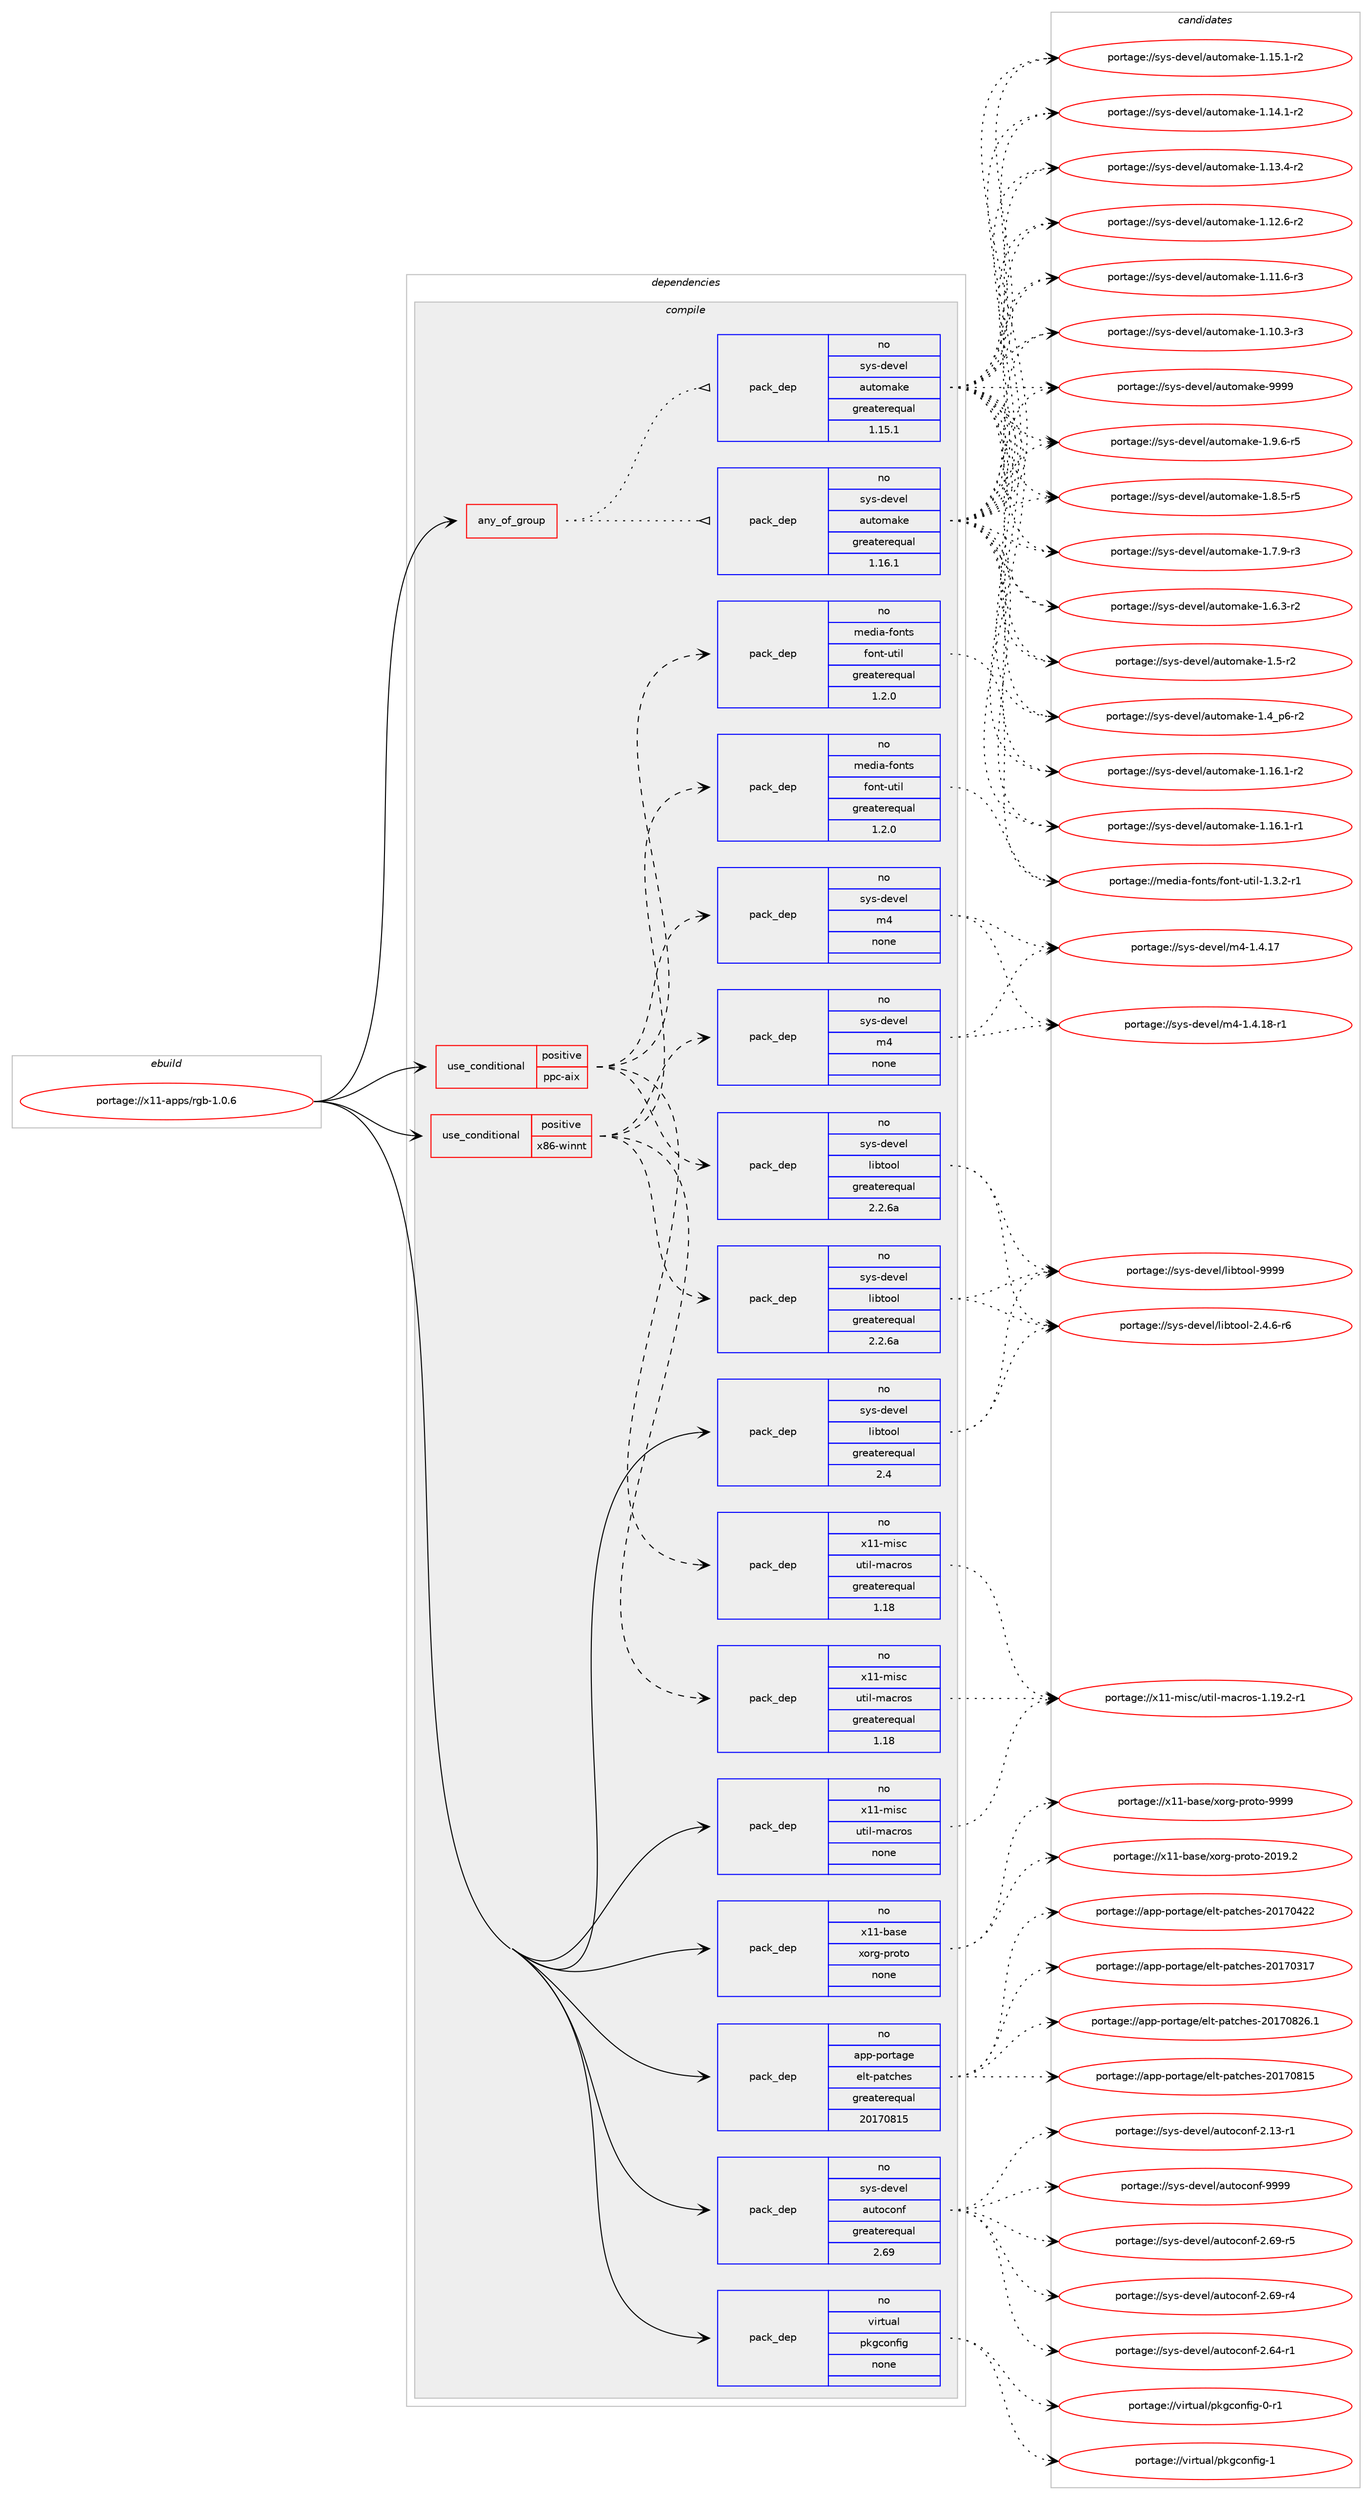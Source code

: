digraph prolog {

# *************
# Graph options
# *************

newrank=true;
concentrate=true;
compound=true;
graph [rankdir=LR,fontname=Helvetica,fontsize=10,ranksep=1.5];#, ranksep=2.5, nodesep=0.2];
edge  [arrowhead=vee];
node  [fontname=Helvetica,fontsize=10];

# **********
# The ebuild
# **********

subgraph cluster_leftcol {
color=gray;
rank=same;
label=<<i>ebuild</i>>;
id [label="portage://x11-apps/rgb-1.0.6", color=red, width=4, href="../x11-apps/rgb-1.0.6.svg"];
}

# ****************
# The dependencies
# ****************

subgraph cluster_midcol {
color=gray;
label=<<i>dependencies</i>>;
subgraph cluster_compile {
fillcolor="#eeeeee";
style=filled;
label=<<i>compile</i>>;
subgraph any320 {
dependency16724 [label=<<TABLE BORDER="0" CELLBORDER="1" CELLSPACING="0" CELLPADDING="4"><TR><TD CELLPADDING="10">any_of_group</TD></TR></TABLE>>, shape=none, color=red];subgraph pack14311 {
dependency16725 [label=<<TABLE BORDER="0" CELLBORDER="1" CELLSPACING="0" CELLPADDING="4" WIDTH="220"><TR><TD ROWSPAN="6" CELLPADDING="30">pack_dep</TD></TR><TR><TD WIDTH="110">no</TD></TR><TR><TD>sys-devel</TD></TR><TR><TD>automake</TD></TR><TR><TD>greaterequal</TD></TR><TR><TD>1.16.1</TD></TR></TABLE>>, shape=none, color=blue];
}
dependency16724:e -> dependency16725:w [weight=20,style="dotted",arrowhead="oinv"];
subgraph pack14312 {
dependency16726 [label=<<TABLE BORDER="0" CELLBORDER="1" CELLSPACING="0" CELLPADDING="4" WIDTH="220"><TR><TD ROWSPAN="6" CELLPADDING="30">pack_dep</TD></TR><TR><TD WIDTH="110">no</TD></TR><TR><TD>sys-devel</TD></TR><TR><TD>automake</TD></TR><TR><TD>greaterequal</TD></TR><TR><TD>1.15.1</TD></TR></TABLE>>, shape=none, color=blue];
}
dependency16724:e -> dependency16726:w [weight=20,style="dotted",arrowhead="oinv"];
}
id:e -> dependency16724:w [weight=20,style="solid",arrowhead="vee"];
subgraph cond2078 {
dependency16727 [label=<<TABLE BORDER="0" CELLBORDER="1" CELLSPACING="0" CELLPADDING="4"><TR><TD ROWSPAN="3" CELLPADDING="10">use_conditional</TD></TR><TR><TD>positive</TD></TR><TR><TD>ppc-aix</TD></TR></TABLE>>, shape=none, color=red];
subgraph pack14313 {
dependency16728 [label=<<TABLE BORDER="0" CELLBORDER="1" CELLSPACING="0" CELLPADDING="4" WIDTH="220"><TR><TD ROWSPAN="6" CELLPADDING="30">pack_dep</TD></TR><TR><TD WIDTH="110">no</TD></TR><TR><TD>sys-devel</TD></TR><TR><TD>libtool</TD></TR><TR><TD>greaterequal</TD></TR><TR><TD>2.2.6a</TD></TR></TABLE>>, shape=none, color=blue];
}
dependency16727:e -> dependency16728:w [weight=20,style="dashed",arrowhead="vee"];
subgraph pack14314 {
dependency16729 [label=<<TABLE BORDER="0" CELLBORDER="1" CELLSPACING="0" CELLPADDING="4" WIDTH="220"><TR><TD ROWSPAN="6" CELLPADDING="30">pack_dep</TD></TR><TR><TD WIDTH="110">no</TD></TR><TR><TD>sys-devel</TD></TR><TR><TD>m4</TD></TR><TR><TD>none</TD></TR><TR><TD></TD></TR></TABLE>>, shape=none, color=blue];
}
dependency16727:e -> dependency16729:w [weight=20,style="dashed",arrowhead="vee"];
subgraph pack14315 {
dependency16730 [label=<<TABLE BORDER="0" CELLBORDER="1" CELLSPACING="0" CELLPADDING="4" WIDTH="220"><TR><TD ROWSPAN="6" CELLPADDING="30">pack_dep</TD></TR><TR><TD WIDTH="110">no</TD></TR><TR><TD>x11-misc</TD></TR><TR><TD>util-macros</TD></TR><TR><TD>greaterequal</TD></TR><TR><TD>1.18</TD></TR></TABLE>>, shape=none, color=blue];
}
dependency16727:e -> dependency16730:w [weight=20,style="dashed",arrowhead="vee"];
subgraph pack14316 {
dependency16731 [label=<<TABLE BORDER="0" CELLBORDER="1" CELLSPACING="0" CELLPADDING="4" WIDTH="220"><TR><TD ROWSPAN="6" CELLPADDING="30">pack_dep</TD></TR><TR><TD WIDTH="110">no</TD></TR><TR><TD>media-fonts</TD></TR><TR><TD>font-util</TD></TR><TR><TD>greaterequal</TD></TR><TR><TD>1.2.0</TD></TR></TABLE>>, shape=none, color=blue];
}
dependency16727:e -> dependency16731:w [weight=20,style="dashed",arrowhead="vee"];
}
id:e -> dependency16727:w [weight=20,style="solid",arrowhead="vee"];
subgraph cond2079 {
dependency16732 [label=<<TABLE BORDER="0" CELLBORDER="1" CELLSPACING="0" CELLPADDING="4"><TR><TD ROWSPAN="3" CELLPADDING="10">use_conditional</TD></TR><TR><TD>positive</TD></TR><TR><TD>x86-winnt</TD></TR></TABLE>>, shape=none, color=red];
subgraph pack14317 {
dependency16733 [label=<<TABLE BORDER="0" CELLBORDER="1" CELLSPACING="0" CELLPADDING="4" WIDTH="220"><TR><TD ROWSPAN="6" CELLPADDING="30">pack_dep</TD></TR><TR><TD WIDTH="110">no</TD></TR><TR><TD>sys-devel</TD></TR><TR><TD>libtool</TD></TR><TR><TD>greaterequal</TD></TR><TR><TD>2.2.6a</TD></TR></TABLE>>, shape=none, color=blue];
}
dependency16732:e -> dependency16733:w [weight=20,style="dashed",arrowhead="vee"];
subgraph pack14318 {
dependency16734 [label=<<TABLE BORDER="0" CELLBORDER="1" CELLSPACING="0" CELLPADDING="4" WIDTH="220"><TR><TD ROWSPAN="6" CELLPADDING="30">pack_dep</TD></TR><TR><TD WIDTH="110">no</TD></TR><TR><TD>sys-devel</TD></TR><TR><TD>m4</TD></TR><TR><TD>none</TD></TR><TR><TD></TD></TR></TABLE>>, shape=none, color=blue];
}
dependency16732:e -> dependency16734:w [weight=20,style="dashed",arrowhead="vee"];
subgraph pack14319 {
dependency16735 [label=<<TABLE BORDER="0" CELLBORDER="1" CELLSPACING="0" CELLPADDING="4" WIDTH="220"><TR><TD ROWSPAN="6" CELLPADDING="30">pack_dep</TD></TR><TR><TD WIDTH="110">no</TD></TR><TR><TD>x11-misc</TD></TR><TR><TD>util-macros</TD></TR><TR><TD>greaterequal</TD></TR><TR><TD>1.18</TD></TR></TABLE>>, shape=none, color=blue];
}
dependency16732:e -> dependency16735:w [weight=20,style="dashed",arrowhead="vee"];
subgraph pack14320 {
dependency16736 [label=<<TABLE BORDER="0" CELLBORDER="1" CELLSPACING="0" CELLPADDING="4" WIDTH="220"><TR><TD ROWSPAN="6" CELLPADDING="30">pack_dep</TD></TR><TR><TD WIDTH="110">no</TD></TR><TR><TD>media-fonts</TD></TR><TR><TD>font-util</TD></TR><TR><TD>greaterequal</TD></TR><TR><TD>1.2.0</TD></TR></TABLE>>, shape=none, color=blue];
}
dependency16732:e -> dependency16736:w [weight=20,style="dashed",arrowhead="vee"];
}
id:e -> dependency16732:w [weight=20,style="solid",arrowhead="vee"];
subgraph pack14321 {
dependency16737 [label=<<TABLE BORDER="0" CELLBORDER="1" CELLSPACING="0" CELLPADDING="4" WIDTH="220"><TR><TD ROWSPAN="6" CELLPADDING="30">pack_dep</TD></TR><TR><TD WIDTH="110">no</TD></TR><TR><TD>app-portage</TD></TR><TR><TD>elt-patches</TD></TR><TR><TD>greaterequal</TD></TR><TR><TD>20170815</TD></TR></TABLE>>, shape=none, color=blue];
}
id:e -> dependency16737:w [weight=20,style="solid",arrowhead="vee"];
subgraph pack14322 {
dependency16738 [label=<<TABLE BORDER="0" CELLBORDER="1" CELLSPACING="0" CELLPADDING="4" WIDTH="220"><TR><TD ROWSPAN="6" CELLPADDING="30">pack_dep</TD></TR><TR><TD WIDTH="110">no</TD></TR><TR><TD>sys-devel</TD></TR><TR><TD>autoconf</TD></TR><TR><TD>greaterequal</TD></TR><TR><TD>2.69</TD></TR></TABLE>>, shape=none, color=blue];
}
id:e -> dependency16738:w [weight=20,style="solid",arrowhead="vee"];
subgraph pack14323 {
dependency16739 [label=<<TABLE BORDER="0" CELLBORDER="1" CELLSPACING="0" CELLPADDING="4" WIDTH="220"><TR><TD ROWSPAN="6" CELLPADDING="30">pack_dep</TD></TR><TR><TD WIDTH="110">no</TD></TR><TR><TD>sys-devel</TD></TR><TR><TD>libtool</TD></TR><TR><TD>greaterequal</TD></TR><TR><TD>2.4</TD></TR></TABLE>>, shape=none, color=blue];
}
id:e -> dependency16739:w [weight=20,style="solid",arrowhead="vee"];
subgraph pack14324 {
dependency16740 [label=<<TABLE BORDER="0" CELLBORDER="1" CELLSPACING="0" CELLPADDING="4" WIDTH="220"><TR><TD ROWSPAN="6" CELLPADDING="30">pack_dep</TD></TR><TR><TD WIDTH="110">no</TD></TR><TR><TD>virtual</TD></TR><TR><TD>pkgconfig</TD></TR><TR><TD>none</TD></TR><TR><TD></TD></TR></TABLE>>, shape=none, color=blue];
}
id:e -> dependency16740:w [weight=20,style="solid",arrowhead="vee"];
subgraph pack14325 {
dependency16741 [label=<<TABLE BORDER="0" CELLBORDER="1" CELLSPACING="0" CELLPADDING="4" WIDTH="220"><TR><TD ROWSPAN="6" CELLPADDING="30">pack_dep</TD></TR><TR><TD WIDTH="110">no</TD></TR><TR><TD>x11-base</TD></TR><TR><TD>xorg-proto</TD></TR><TR><TD>none</TD></TR><TR><TD></TD></TR></TABLE>>, shape=none, color=blue];
}
id:e -> dependency16741:w [weight=20,style="solid",arrowhead="vee"];
subgraph pack14326 {
dependency16742 [label=<<TABLE BORDER="0" CELLBORDER="1" CELLSPACING="0" CELLPADDING="4" WIDTH="220"><TR><TD ROWSPAN="6" CELLPADDING="30">pack_dep</TD></TR><TR><TD WIDTH="110">no</TD></TR><TR><TD>x11-misc</TD></TR><TR><TD>util-macros</TD></TR><TR><TD>none</TD></TR><TR><TD></TD></TR></TABLE>>, shape=none, color=blue];
}
id:e -> dependency16742:w [weight=20,style="solid",arrowhead="vee"];
}
subgraph cluster_compileandrun {
fillcolor="#eeeeee";
style=filled;
label=<<i>compile and run</i>>;
}
subgraph cluster_run {
fillcolor="#eeeeee";
style=filled;
label=<<i>run</i>>;
}
}

# **************
# The candidates
# **************

subgraph cluster_choices {
rank=same;
color=gray;
label=<<i>candidates</i>>;

subgraph choice14311 {
color=black;
nodesep=1;
choice115121115451001011181011084797117116111109971071014557575757 [label="portage://sys-devel/automake-9999", color=red, width=4,href="../sys-devel/automake-9999.svg"];
choice115121115451001011181011084797117116111109971071014549465746544511453 [label="portage://sys-devel/automake-1.9.6-r5", color=red, width=4,href="../sys-devel/automake-1.9.6-r5.svg"];
choice115121115451001011181011084797117116111109971071014549465646534511453 [label="portage://sys-devel/automake-1.8.5-r5", color=red, width=4,href="../sys-devel/automake-1.8.5-r5.svg"];
choice115121115451001011181011084797117116111109971071014549465546574511451 [label="portage://sys-devel/automake-1.7.9-r3", color=red, width=4,href="../sys-devel/automake-1.7.9-r3.svg"];
choice115121115451001011181011084797117116111109971071014549465446514511450 [label="portage://sys-devel/automake-1.6.3-r2", color=red, width=4,href="../sys-devel/automake-1.6.3-r2.svg"];
choice11512111545100101118101108479711711611110997107101454946534511450 [label="portage://sys-devel/automake-1.5-r2", color=red, width=4,href="../sys-devel/automake-1.5-r2.svg"];
choice115121115451001011181011084797117116111109971071014549465295112544511450 [label="portage://sys-devel/automake-1.4_p6-r2", color=red, width=4,href="../sys-devel/automake-1.4_p6-r2.svg"];
choice11512111545100101118101108479711711611110997107101454946495446494511450 [label="portage://sys-devel/automake-1.16.1-r2", color=red, width=4,href="../sys-devel/automake-1.16.1-r2.svg"];
choice11512111545100101118101108479711711611110997107101454946495446494511449 [label="portage://sys-devel/automake-1.16.1-r1", color=red, width=4,href="../sys-devel/automake-1.16.1-r1.svg"];
choice11512111545100101118101108479711711611110997107101454946495346494511450 [label="portage://sys-devel/automake-1.15.1-r2", color=red, width=4,href="../sys-devel/automake-1.15.1-r2.svg"];
choice11512111545100101118101108479711711611110997107101454946495246494511450 [label="portage://sys-devel/automake-1.14.1-r2", color=red, width=4,href="../sys-devel/automake-1.14.1-r2.svg"];
choice11512111545100101118101108479711711611110997107101454946495146524511450 [label="portage://sys-devel/automake-1.13.4-r2", color=red, width=4,href="../sys-devel/automake-1.13.4-r2.svg"];
choice11512111545100101118101108479711711611110997107101454946495046544511450 [label="portage://sys-devel/automake-1.12.6-r2", color=red, width=4,href="../sys-devel/automake-1.12.6-r2.svg"];
choice11512111545100101118101108479711711611110997107101454946494946544511451 [label="portage://sys-devel/automake-1.11.6-r3", color=red, width=4,href="../sys-devel/automake-1.11.6-r3.svg"];
choice11512111545100101118101108479711711611110997107101454946494846514511451 [label="portage://sys-devel/automake-1.10.3-r3", color=red, width=4,href="../sys-devel/automake-1.10.3-r3.svg"];
dependency16725:e -> choice115121115451001011181011084797117116111109971071014557575757:w [style=dotted,weight="100"];
dependency16725:e -> choice115121115451001011181011084797117116111109971071014549465746544511453:w [style=dotted,weight="100"];
dependency16725:e -> choice115121115451001011181011084797117116111109971071014549465646534511453:w [style=dotted,weight="100"];
dependency16725:e -> choice115121115451001011181011084797117116111109971071014549465546574511451:w [style=dotted,weight="100"];
dependency16725:e -> choice115121115451001011181011084797117116111109971071014549465446514511450:w [style=dotted,weight="100"];
dependency16725:e -> choice11512111545100101118101108479711711611110997107101454946534511450:w [style=dotted,weight="100"];
dependency16725:e -> choice115121115451001011181011084797117116111109971071014549465295112544511450:w [style=dotted,weight="100"];
dependency16725:e -> choice11512111545100101118101108479711711611110997107101454946495446494511450:w [style=dotted,weight="100"];
dependency16725:e -> choice11512111545100101118101108479711711611110997107101454946495446494511449:w [style=dotted,weight="100"];
dependency16725:e -> choice11512111545100101118101108479711711611110997107101454946495346494511450:w [style=dotted,weight="100"];
dependency16725:e -> choice11512111545100101118101108479711711611110997107101454946495246494511450:w [style=dotted,weight="100"];
dependency16725:e -> choice11512111545100101118101108479711711611110997107101454946495146524511450:w [style=dotted,weight="100"];
dependency16725:e -> choice11512111545100101118101108479711711611110997107101454946495046544511450:w [style=dotted,weight="100"];
dependency16725:e -> choice11512111545100101118101108479711711611110997107101454946494946544511451:w [style=dotted,weight="100"];
dependency16725:e -> choice11512111545100101118101108479711711611110997107101454946494846514511451:w [style=dotted,weight="100"];
}
subgraph choice14312 {
color=black;
nodesep=1;
choice115121115451001011181011084797117116111109971071014557575757 [label="portage://sys-devel/automake-9999", color=red, width=4,href="../sys-devel/automake-9999.svg"];
choice115121115451001011181011084797117116111109971071014549465746544511453 [label="portage://sys-devel/automake-1.9.6-r5", color=red, width=4,href="../sys-devel/automake-1.9.6-r5.svg"];
choice115121115451001011181011084797117116111109971071014549465646534511453 [label="portage://sys-devel/automake-1.8.5-r5", color=red, width=4,href="../sys-devel/automake-1.8.5-r5.svg"];
choice115121115451001011181011084797117116111109971071014549465546574511451 [label="portage://sys-devel/automake-1.7.9-r3", color=red, width=4,href="../sys-devel/automake-1.7.9-r3.svg"];
choice115121115451001011181011084797117116111109971071014549465446514511450 [label="portage://sys-devel/automake-1.6.3-r2", color=red, width=4,href="../sys-devel/automake-1.6.3-r2.svg"];
choice11512111545100101118101108479711711611110997107101454946534511450 [label="portage://sys-devel/automake-1.5-r2", color=red, width=4,href="../sys-devel/automake-1.5-r2.svg"];
choice115121115451001011181011084797117116111109971071014549465295112544511450 [label="portage://sys-devel/automake-1.4_p6-r2", color=red, width=4,href="../sys-devel/automake-1.4_p6-r2.svg"];
choice11512111545100101118101108479711711611110997107101454946495446494511450 [label="portage://sys-devel/automake-1.16.1-r2", color=red, width=4,href="../sys-devel/automake-1.16.1-r2.svg"];
choice11512111545100101118101108479711711611110997107101454946495446494511449 [label="portage://sys-devel/automake-1.16.1-r1", color=red, width=4,href="../sys-devel/automake-1.16.1-r1.svg"];
choice11512111545100101118101108479711711611110997107101454946495346494511450 [label="portage://sys-devel/automake-1.15.1-r2", color=red, width=4,href="../sys-devel/automake-1.15.1-r2.svg"];
choice11512111545100101118101108479711711611110997107101454946495246494511450 [label="portage://sys-devel/automake-1.14.1-r2", color=red, width=4,href="../sys-devel/automake-1.14.1-r2.svg"];
choice11512111545100101118101108479711711611110997107101454946495146524511450 [label="portage://sys-devel/automake-1.13.4-r2", color=red, width=4,href="../sys-devel/automake-1.13.4-r2.svg"];
choice11512111545100101118101108479711711611110997107101454946495046544511450 [label="portage://sys-devel/automake-1.12.6-r2", color=red, width=4,href="../sys-devel/automake-1.12.6-r2.svg"];
choice11512111545100101118101108479711711611110997107101454946494946544511451 [label="portage://sys-devel/automake-1.11.6-r3", color=red, width=4,href="../sys-devel/automake-1.11.6-r3.svg"];
choice11512111545100101118101108479711711611110997107101454946494846514511451 [label="portage://sys-devel/automake-1.10.3-r3", color=red, width=4,href="../sys-devel/automake-1.10.3-r3.svg"];
dependency16726:e -> choice115121115451001011181011084797117116111109971071014557575757:w [style=dotted,weight="100"];
dependency16726:e -> choice115121115451001011181011084797117116111109971071014549465746544511453:w [style=dotted,weight="100"];
dependency16726:e -> choice115121115451001011181011084797117116111109971071014549465646534511453:w [style=dotted,weight="100"];
dependency16726:e -> choice115121115451001011181011084797117116111109971071014549465546574511451:w [style=dotted,weight="100"];
dependency16726:e -> choice115121115451001011181011084797117116111109971071014549465446514511450:w [style=dotted,weight="100"];
dependency16726:e -> choice11512111545100101118101108479711711611110997107101454946534511450:w [style=dotted,weight="100"];
dependency16726:e -> choice115121115451001011181011084797117116111109971071014549465295112544511450:w [style=dotted,weight="100"];
dependency16726:e -> choice11512111545100101118101108479711711611110997107101454946495446494511450:w [style=dotted,weight="100"];
dependency16726:e -> choice11512111545100101118101108479711711611110997107101454946495446494511449:w [style=dotted,weight="100"];
dependency16726:e -> choice11512111545100101118101108479711711611110997107101454946495346494511450:w [style=dotted,weight="100"];
dependency16726:e -> choice11512111545100101118101108479711711611110997107101454946495246494511450:w [style=dotted,weight="100"];
dependency16726:e -> choice11512111545100101118101108479711711611110997107101454946495146524511450:w [style=dotted,weight="100"];
dependency16726:e -> choice11512111545100101118101108479711711611110997107101454946495046544511450:w [style=dotted,weight="100"];
dependency16726:e -> choice11512111545100101118101108479711711611110997107101454946494946544511451:w [style=dotted,weight="100"];
dependency16726:e -> choice11512111545100101118101108479711711611110997107101454946494846514511451:w [style=dotted,weight="100"];
}
subgraph choice14313 {
color=black;
nodesep=1;
choice1151211154510010111810110847108105981161111111084557575757 [label="portage://sys-devel/libtool-9999", color=red, width=4,href="../sys-devel/libtool-9999.svg"];
choice1151211154510010111810110847108105981161111111084550465246544511454 [label="portage://sys-devel/libtool-2.4.6-r6", color=red, width=4,href="../sys-devel/libtool-2.4.6-r6.svg"];
dependency16728:e -> choice1151211154510010111810110847108105981161111111084557575757:w [style=dotted,weight="100"];
dependency16728:e -> choice1151211154510010111810110847108105981161111111084550465246544511454:w [style=dotted,weight="100"];
}
subgraph choice14314 {
color=black;
nodesep=1;
choice115121115451001011181011084710952454946524649564511449 [label="portage://sys-devel/m4-1.4.18-r1", color=red, width=4,href="../sys-devel/m4-1.4.18-r1.svg"];
choice11512111545100101118101108471095245494652464955 [label="portage://sys-devel/m4-1.4.17", color=red, width=4,href="../sys-devel/m4-1.4.17.svg"];
dependency16729:e -> choice115121115451001011181011084710952454946524649564511449:w [style=dotted,weight="100"];
dependency16729:e -> choice11512111545100101118101108471095245494652464955:w [style=dotted,weight="100"];
}
subgraph choice14315 {
color=black;
nodesep=1;
choice1204949451091051159947117116105108451099799114111115454946495746504511449 [label="portage://x11-misc/util-macros-1.19.2-r1", color=red, width=4,href="../x11-misc/util-macros-1.19.2-r1.svg"];
dependency16730:e -> choice1204949451091051159947117116105108451099799114111115454946495746504511449:w [style=dotted,weight="100"];
}
subgraph choice14316 {
color=black;
nodesep=1;
choice109101100105974510211111011611547102111110116451171161051084549465146504511449 [label="portage://media-fonts/font-util-1.3.2-r1", color=red, width=4,href="../media-fonts/font-util-1.3.2-r1.svg"];
dependency16731:e -> choice109101100105974510211111011611547102111110116451171161051084549465146504511449:w [style=dotted,weight="100"];
}
subgraph choice14317 {
color=black;
nodesep=1;
choice1151211154510010111810110847108105981161111111084557575757 [label="portage://sys-devel/libtool-9999", color=red, width=4,href="../sys-devel/libtool-9999.svg"];
choice1151211154510010111810110847108105981161111111084550465246544511454 [label="portage://sys-devel/libtool-2.4.6-r6", color=red, width=4,href="../sys-devel/libtool-2.4.6-r6.svg"];
dependency16733:e -> choice1151211154510010111810110847108105981161111111084557575757:w [style=dotted,weight="100"];
dependency16733:e -> choice1151211154510010111810110847108105981161111111084550465246544511454:w [style=dotted,weight="100"];
}
subgraph choice14318 {
color=black;
nodesep=1;
choice115121115451001011181011084710952454946524649564511449 [label="portage://sys-devel/m4-1.4.18-r1", color=red, width=4,href="../sys-devel/m4-1.4.18-r1.svg"];
choice11512111545100101118101108471095245494652464955 [label="portage://sys-devel/m4-1.4.17", color=red, width=4,href="../sys-devel/m4-1.4.17.svg"];
dependency16734:e -> choice115121115451001011181011084710952454946524649564511449:w [style=dotted,weight="100"];
dependency16734:e -> choice11512111545100101118101108471095245494652464955:w [style=dotted,weight="100"];
}
subgraph choice14319 {
color=black;
nodesep=1;
choice1204949451091051159947117116105108451099799114111115454946495746504511449 [label="portage://x11-misc/util-macros-1.19.2-r1", color=red, width=4,href="../x11-misc/util-macros-1.19.2-r1.svg"];
dependency16735:e -> choice1204949451091051159947117116105108451099799114111115454946495746504511449:w [style=dotted,weight="100"];
}
subgraph choice14320 {
color=black;
nodesep=1;
choice109101100105974510211111011611547102111110116451171161051084549465146504511449 [label="portage://media-fonts/font-util-1.3.2-r1", color=red, width=4,href="../media-fonts/font-util-1.3.2-r1.svg"];
dependency16736:e -> choice109101100105974510211111011611547102111110116451171161051084549465146504511449:w [style=dotted,weight="100"];
}
subgraph choice14321 {
color=black;
nodesep=1;
choice971121124511211111411697103101471011081164511297116991041011154550484955485650544649 [label="portage://app-portage/elt-patches-20170826.1", color=red, width=4,href="../app-portage/elt-patches-20170826.1.svg"];
choice97112112451121111141169710310147101108116451129711699104101115455048495548564953 [label="portage://app-portage/elt-patches-20170815", color=red, width=4,href="../app-portage/elt-patches-20170815.svg"];
choice97112112451121111141169710310147101108116451129711699104101115455048495548525050 [label="portage://app-portage/elt-patches-20170422", color=red, width=4,href="../app-portage/elt-patches-20170422.svg"];
choice97112112451121111141169710310147101108116451129711699104101115455048495548514955 [label="portage://app-portage/elt-patches-20170317", color=red, width=4,href="../app-portage/elt-patches-20170317.svg"];
dependency16737:e -> choice971121124511211111411697103101471011081164511297116991041011154550484955485650544649:w [style=dotted,weight="100"];
dependency16737:e -> choice97112112451121111141169710310147101108116451129711699104101115455048495548564953:w [style=dotted,weight="100"];
dependency16737:e -> choice97112112451121111141169710310147101108116451129711699104101115455048495548525050:w [style=dotted,weight="100"];
dependency16737:e -> choice97112112451121111141169710310147101108116451129711699104101115455048495548514955:w [style=dotted,weight="100"];
}
subgraph choice14322 {
color=black;
nodesep=1;
choice115121115451001011181011084797117116111991111101024557575757 [label="portage://sys-devel/autoconf-9999", color=red, width=4,href="../sys-devel/autoconf-9999.svg"];
choice1151211154510010111810110847971171161119911111010245504654574511453 [label="portage://sys-devel/autoconf-2.69-r5", color=red, width=4,href="../sys-devel/autoconf-2.69-r5.svg"];
choice1151211154510010111810110847971171161119911111010245504654574511452 [label="portage://sys-devel/autoconf-2.69-r4", color=red, width=4,href="../sys-devel/autoconf-2.69-r4.svg"];
choice1151211154510010111810110847971171161119911111010245504654524511449 [label="portage://sys-devel/autoconf-2.64-r1", color=red, width=4,href="../sys-devel/autoconf-2.64-r1.svg"];
choice1151211154510010111810110847971171161119911111010245504649514511449 [label="portage://sys-devel/autoconf-2.13-r1", color=red, width=4,href="../sys-devel/autoconf-2.13-r1.svg"];
dependency16738:e -> choice115121115451001011181011084797117116111991111101024557575757:w [style=dotted,weight="100"];
dependency16738:e -> choice1151211154510010111810110847971171161119911111010245504654574511453:w [style=dotted,weight="100"];
dependency16738:e -> choice1151211154510010111810110847971171161119911111010245504654574511452:w [style=dotted,weight="100"];
dependency16738:e -> choice1151211154510010111810110847971171161119911111010245504654524511449:w [style=dotted,weight="100"];
dependency16738:e -> choice1151211154510010111810110847971171161119911111010245504649514511449:w [style=dotted,weight="100"];
}
subgraph choice14323 {
color=black;
nodesep=1;
choice1151211154510010111810110847108105981161111111084557575757 [label="portage://sys-devel/libtool-9999", color=red, width=4,href="../sys-devel/libtool-9999.svg"];
choice1151211154510010111810110847108105981161111111084550465246544511454 [label="portage://sys-devel/libtool-2.4.6-r6", color=red, width=4,href="../sys-devel/libtool-2.4.6-r6.svg"];
dependency16739:e -> choice1151211154510010111810110847108105981161111111084557575757:w [style=dotted,weight="100"];
dependency16739:e -> choice1151211154510010111810110847108105981161111111084550465246544511454:w [style=dotted,weight="100"];
}
subgraph choice14324 {
color=black;
nodesep=1;
choice1181051141161179710847112107103991111101021051034549 [label="portage://virtual/pkgconfig-1", color=red, width=4,href="../virtual/pkgconfig-1.svg"];
choice11810511411611797108471121071039911111010210510345484511449 [label="portage://virtual/pkgconfig-0-r1", color=red, width=4,href="../virtual/pkgconfig-0-r1.svg"];
dependency16740:e -> choice1181051141161179710847112107103991111101021051034549:w [style=dotted,weight="100"];
dependency16740:e -> choice11810511411611797108471121071039911111010210510345484511449:w [style=dotted,weight="100"];
}
subgraph choice14325 {
color=black;
nodesep=1;
choice120494945989711510147120111114103451121141111161114557575757 [label="portage://x11-base/xorg-proto-9999", color=red, width=4,href="../x11-base/xorg-proto-9999.svg"];
choice1204949459897115101471201111141034511211411111611145504849574650 [label="portage://x11-base/xorg-proto-2019.2", color=red, width=4,href="../x11-base/xorg-proto-2019.2.svg"];
dependency16741:e -> choice120494945989711510147120111114103451121141111161114557575757:w [style=dotted,weight="100"];
dependency16741:e -> choice1204949459897115101471201111141034511211411111611145504849574650:w [style=dotted,weight="100"];
}
subgraph choice14326 {
color=black;
nodesep=1;
choice1204949451091051159947117116105108451099799114111115454946495746504511449 [label="portage://x11-misc/util-macros-1.19.2-r1", color=red, width=4,href="../x11-misc/util-macros-1.19.2-r1.svg"];
dependency16742:e -> choice1204949451091051159947117116105108451099799114111115454946495746504511449:w [style=dotted,weight="100"];
}
}

}
